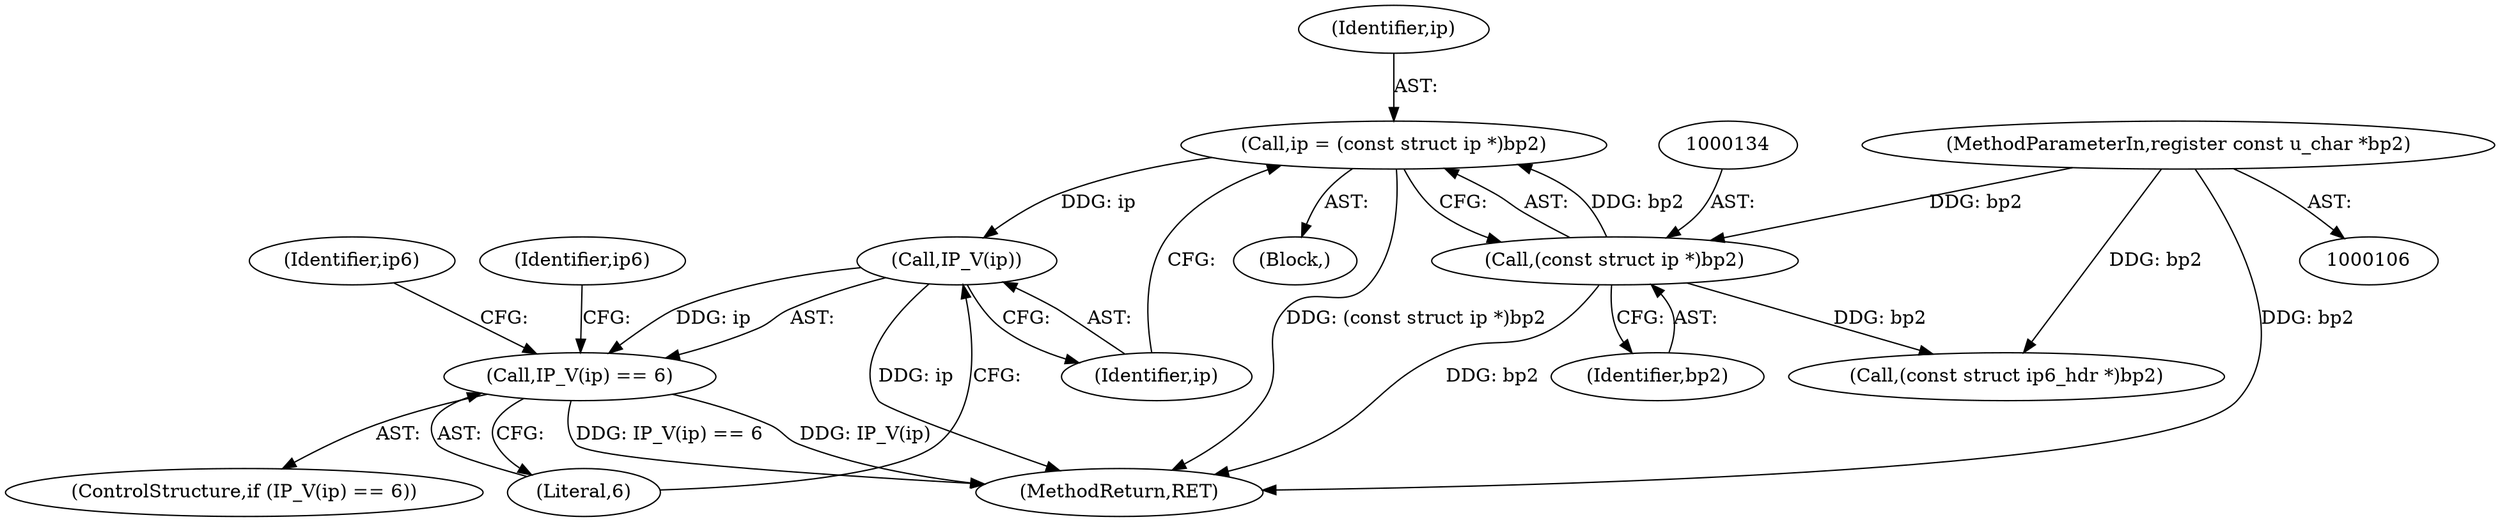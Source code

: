 digraph "0_tcpdump_4601c685e7fd19c3724d5e499c69b8d3ec49933e@pointer" {
"1000131" [label="(Call,ip = (const struct ip *)bp2)"];
"1000133" [label="(Call,(const struct ip *)bp2)"];
"1000110" [label="(MethodParameterIn,register const u_char *bp2)"];
"1000138" [label="(Call,IP_V(ip))"];
"1000137" [label="(Call,IP_V(ip) == 6)"];
"1000132" [label="(Identifier,ip)"];
"1000110" [label="(MethodParameterIn,register const u_char *bp2)"];
"1000136" [label="(ControlStructure,if (IP_V(ip) == 6))"];
"1000137" [label="(Call,IP_V(ip) == 6)"];
"1000111" [label="(Block,)"];
"1002019" [label="(MethodReturn,RET)"];
"1000140" [label="(Literal,6)"];
"1000142" [label="(Identifier,ip6)"];
"1000135" [label="(Identifier,bp2)"];
"1000133" [label="(Call,(const struct ip *)bp2)"];
"1000139" [label="(Identifier,ip)"];
"1000138" [label="(Call,IP_V(ip))"];
"1000148" [label="(Identifier,ip6)"];
"1000143" [label="(Call,(const struct ip6_hdr *)bp2)"];
"1000131" [label="(Call,ip = (const struct ip *)bp2)"];
"1000131" -> "1000111"  [label="AST: "];
"1000131" -> "1000133"  [label="CFG: "];
"1000132" -> "1000131"  [label="AST: "];
"1000133" -> "1000131"  [label="AST: "];
"1000139" -> "1000131"  [label="CFG: "];
"1000131" -> "1002019"  [label="DDG: (const struct ip *)bp2"];
"1000133" -> "1000131"  [label="DDG: bp2"];
"1000131" -> "1000138"  [label="DDG: ip"];
"1000133" -> "1000135"  [label="CFG: "];
"1000134" -> "1000133"  [label="AST: "];
"1000135" -> "1000133"  [label="AST: "];
"1000133" -> "1002019"  [label="DDG: bp2"];
"1000110" -> "1000133"  [label="DDG: bp2"];
"1000133" -> "1000143"  [label="DDG: bp2"];
"1000110" -> "1000106"  [label="AST: "];
"1000110" -> "1002019"  [label="DDG: bp2"];
"1000110" -> "1000143"  [label="DDG: bp2"];
"1000138" -> "1000137"  [label="AST: "];
"1000138" -> "1000139"  [label="CFG: "];
"1000139" -> "1000138"  [label="AST: "];
"1000140" -> "1000138"  [label="CFG: "];
"1000138" -> "1002019"  [label="DDG: ip"];
"1000138" -> "1000137"  [label="DDG: ip"];
"1000137" -> "1000136"  [label="AST: "];
"1000137" -> "1000140"  [label="CFG: "];
"1000140" -> "1000137"  [label="AST: "];
"1000142" -> "1000137"  [label="CFG: "];
"1000148" -> "1000137"  [label="CFG: "];
"1000137" -> "1002019"  [label="DDG: IP_V(ip)"];
"1000137" -> "1002019"  [label="DDG: IP_V(ip) == 6"];
}
